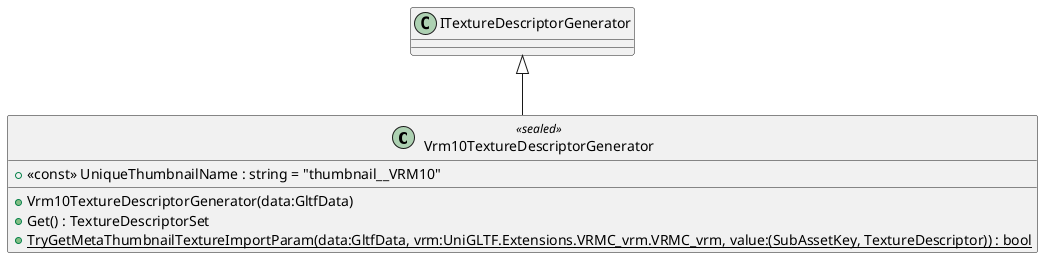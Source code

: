 @startuml
class Vrm10TextureDescriptorGenerator <<sealed>> {
    + <<const>> UniqueThumbnailName : string = "thumbnail__VRM10"
    + Vrm10TextureDescriptorGenerator(data:GltfData)
    + Get() : TextureDescriptorSet
    + {static} TryGetMetaThumbnailTextureImportParam(data:GltfData, vrm:UniGLTF.Extensions.VRMC_vrm.VRMC_vrm, value:(SubAssetKey, TextureDescriptor)) : bool
}
ITextureDescriptorGenerator <|-- Vrm10TextureDescriptorGenerator
@enduml
